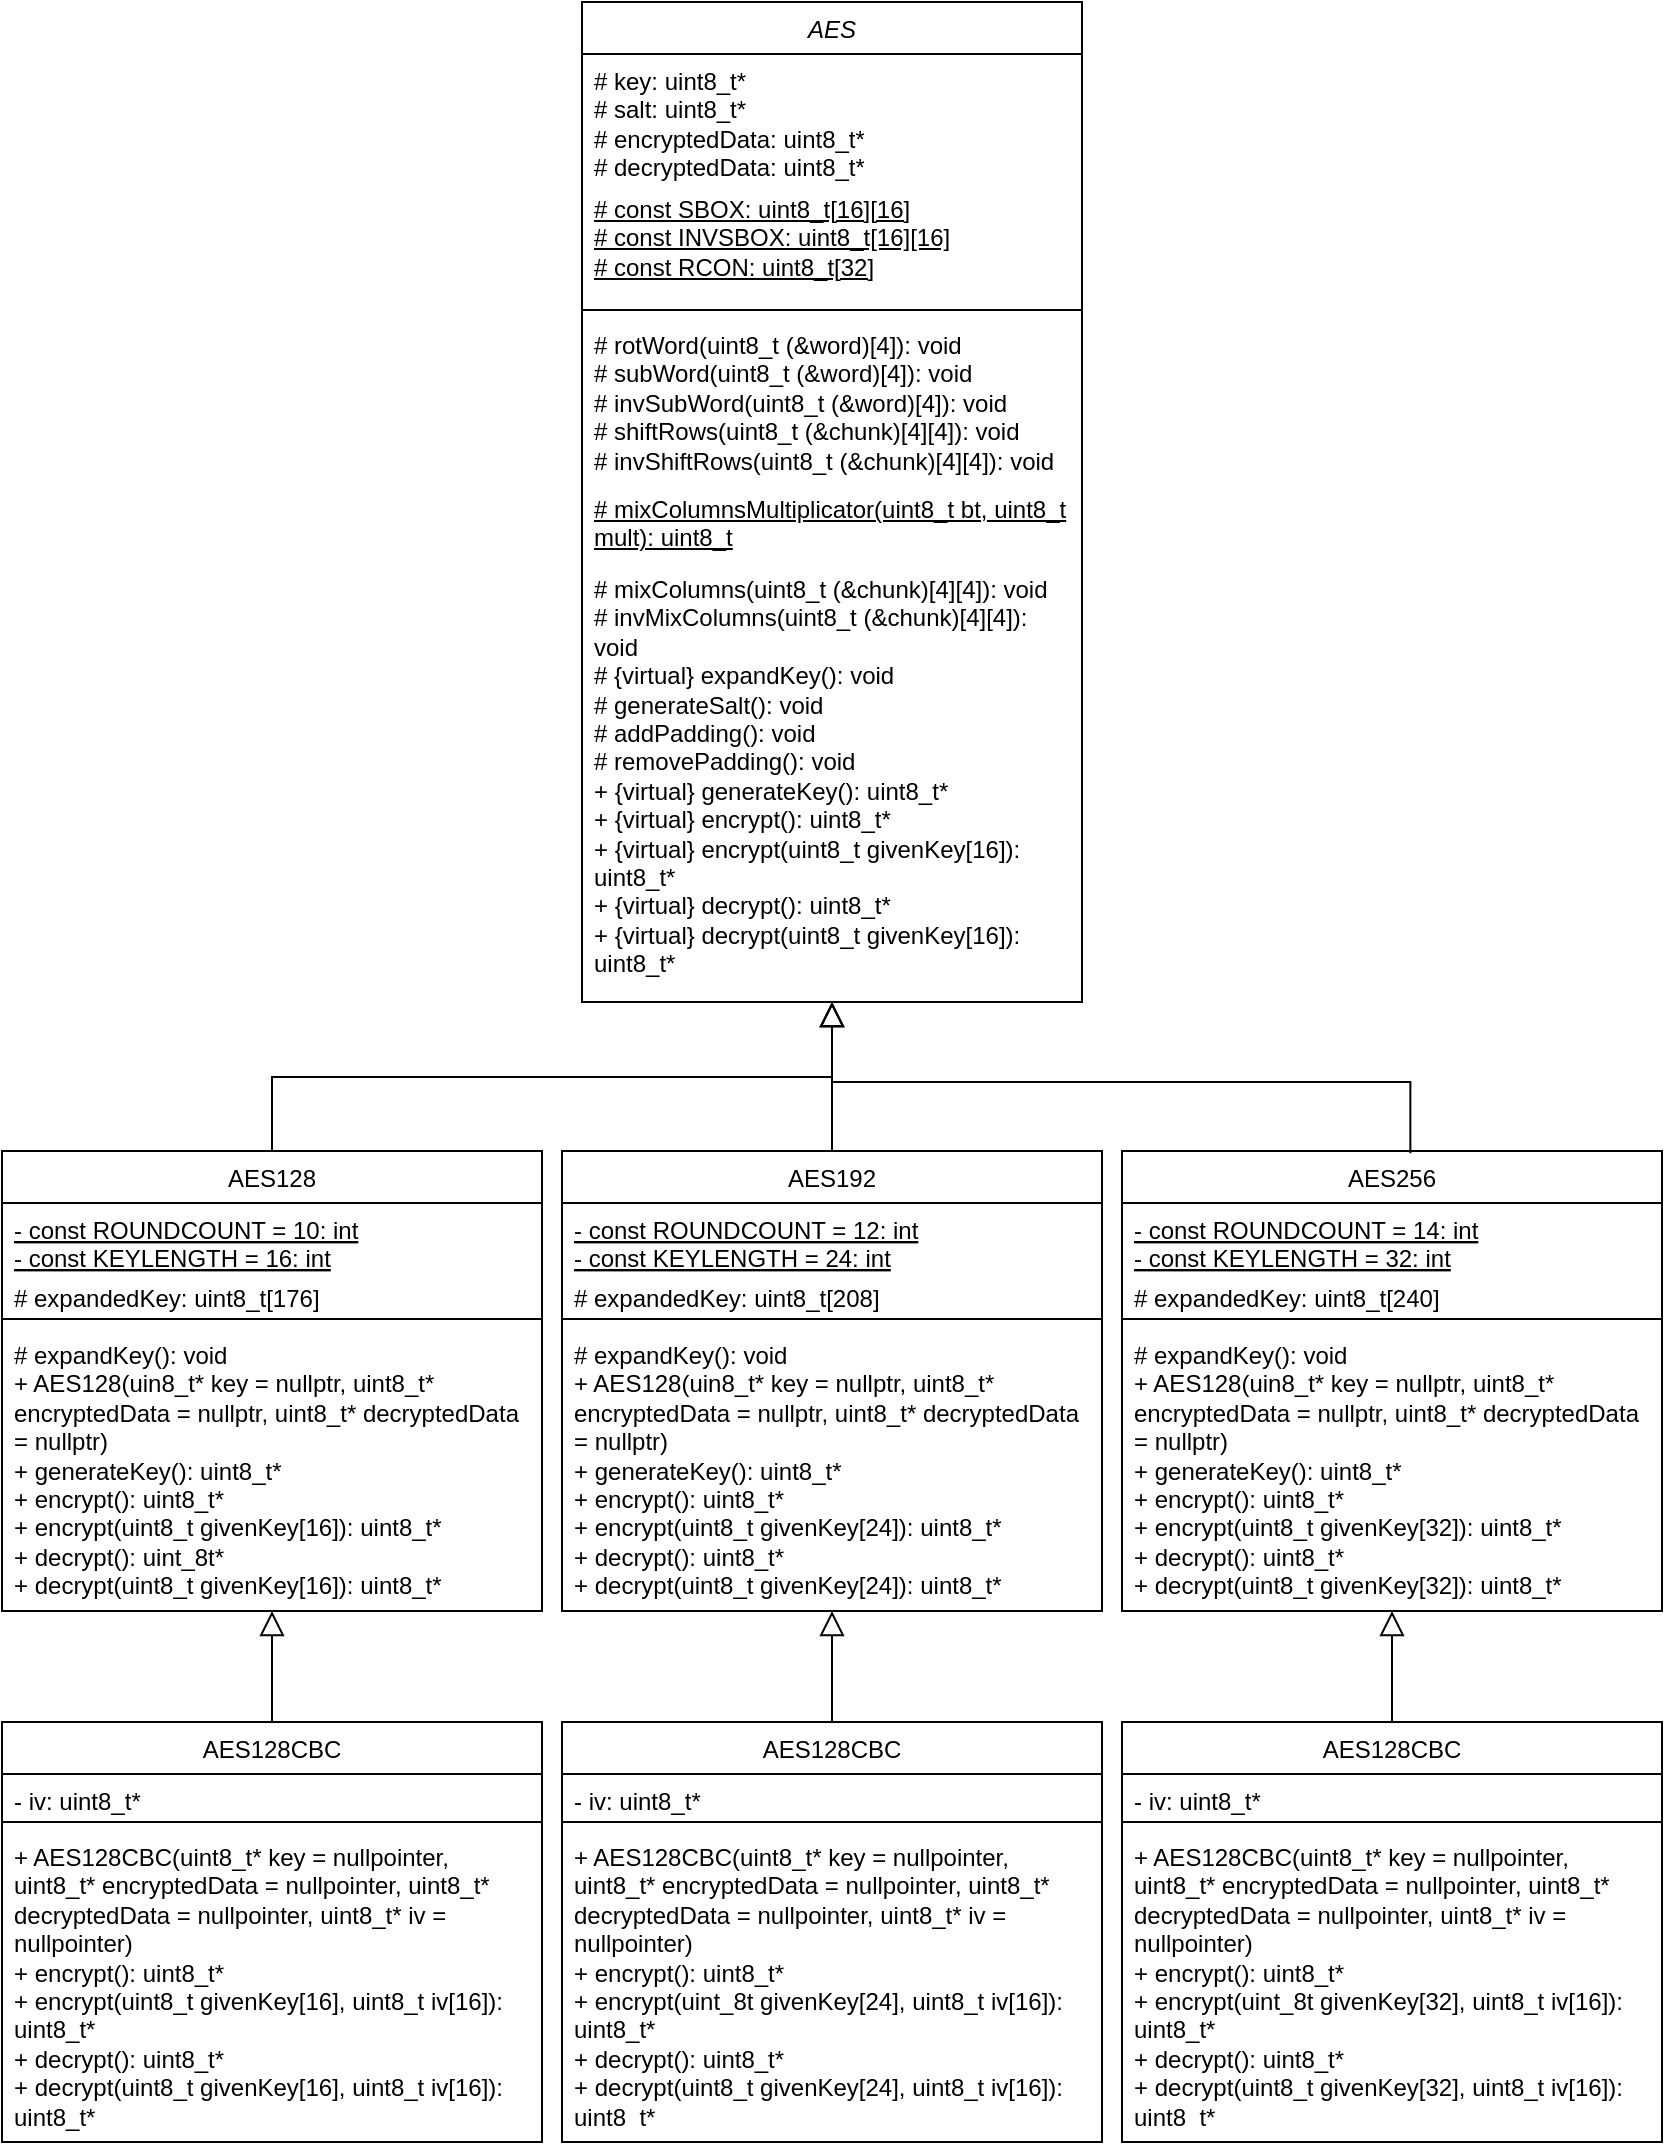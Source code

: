<mxfile version="21.3.2" type="device">
  <diagram id="C5RBs43oDa-KdzZeNtuy" name="Page-1">
    <mxGraphModel dx="989" dy="531" grid="1" gridSize="10" guides="1" tooltips="1" connect="1" arrows="1" fold="1" page="1" pageScale="1" pageWidth="827" pageHeight="1169" math="0" shadow="0">
      <root>
        <mxCell id="WIyWlLk6GJQsqaUBKTNV-0" />
        <mxCell id="WIyWlLk6GJQsqaUBKTNV-1" parent="WIyWlLk6GJQsqaUBKTNV-0" />
        <mxCell id="zkfFHV4jXpPFQw0GAbJ--0" value="AES" style="swimlane;fontStyle=2;align=center;verticalAlign=top;childLayout=stackLayout;horizontal=1;startSize=26;horizontalStack=0;resizeParent=1;resizeLast=0;collapsible=1;marginBottom=0;rounded=0;shadow=0;strokeWidth=1;whiteSpace=wrap;" parent="WIyWlLk6GJQsqaUBKTNV-1" vertex="1">
          <mxGeometry x="310" y="10" width="250" height="500" as="geometry">
            <mxRectangle x="230" y="140" width="160" height="26" as="alternateBounds" />
          </mxGeometry>
        </mxCell>
        <mxCell id="zkfFHV4jXpPFQw0GAbJ--1" value="# key: uint8_t*&#xa;# salt: uint8_t*&#xa;# encryptedData: uint8_t*&#xa;# decryptedData: uint8_t*&#xa;" style="text;align=left;verticalAlign=top;spacingLeft=4;spacingRight=4;overflow=hidden;rotatable=0;points=[[0,0.5],[1,0.5]];portConstraint=eastwest;whiteSpace=wrap;" parent="zkfFHV4jXpPFQw0GAbJ--0" vertex="1">
          <mxGeometry y="26" width="250" height="64" as="geometry" />
        </mxCell>
        <mxCell id="eHBe3cfuq-1J82YxRXju-6" value="# const SBOX: uint8_t[16][16]&#xa;# const INVSBOX: uint8_t[16][16]&#xa;# const RCON: uint8_t[32]" style="text;align=left;verticalAlign=top;spacingLeft=4;spacingRight=4;overflow=hidden;rotatable=0;points=[[0,0.5],[1,0.5]];portConstraint=eastwest;whiteSpace=wrap;fontStyle=4" parent="zkfFHV4jXpPFQw0GAbJ--0" vertex="1">
          <mxGeometry y="90" width="250" height="60" as="geometry" />
        </mxCell>
        <mxCell id="zkfFHV4jXpPFQw0GAbJ--4" value="" style="line;html=1;strokeWidth=1;align=left;verticalAlign=middle;spacingTop=-1;spacingLeft=3;spacingRight=3;rotatable=0;labelPosition=right;points=[];portConstraint=eastwest;" parent="zkfFHV4jXpPFQw0GAbJ--0" vertex="1">
          <mxGeometry y="150" width="250" height="8" as="geometry" />
        </mxCell>
        <mxCell id="zkfFHV4jXpPFQw0GAbJ--5" value="# rotWord(uint8_t (&amp;word)[4]): void &#xa;# subWord(uint8_t (&amp;word)[4]): void&#xa;# invSubWord(uint8_t (&amp;word)[4]): void&#xa;# shiftRows(uint8_t (&amp;chunk)[4][4]): void&#xa;# invShiftRows(uint8_t (&amp;chunk)[4][4]): void" style="text;align=left;verticalAlign=top;spacingLeft=4;spacingRight=4;overflow=hidden;rotatable=0;points=[[0,0.5],[1,0.5]];portConstraint=eastwest;whiteSpace=wrap;" parent="zkfFHV4jXpPFQw0GAbJ--0" vertex="1">
          <mxGeometry y="158" width="250" height="82" as="geometry" />
        </mxCell>
        <mxCell id="eHBe3cfuq-1J82YxRXju-9" value="# mixColumnsMultiplicator(uint8_t bt, uint8_t mult): uint8_t" style="text;align=left;verticalAlign=top;spacingLeft=4;spacingRight=4;overflow=hidden;rotatable=0;points=[[0,0.5],[1,0.5]];portConstraint=eastwest;whiteSpace=wrap;fontStyle=4" parent="zkfFHV4jXpPFQw0GAbJ--0" vertex="1">
          <mxGeometry y="240" width="250" height="40" as="geometry" />
        </mxCell>
        <mxCell id="eHBe3cfuq-1J82YxRXju-10" value="# mixColumns(uint8_t (&amp;chunk)[4][4]): void&#xa;# invMixColumns(uint8_t (&amp;chunk)[4][4]): void&#xa;# {virtual} expandKey(): void&#xa;# generateSalt(): void&#xa;# addPadding(): void&#xa;# removePadding(): void&#xa;+ {virtual} generateKey(): uint8_t*&#xa;+ {virtual} encrypt(): uint8_t* &#xa;+ {virtual} encrypt(uint8_t givenKey[16]): uint8_t* &#xa;+ {virtual} decrypt(): uint8_t* &#xa;+ {virtual} decrypt(uint8_t givenKey[16]): uint8_t* " style="text;align=left;verticalAlign=top;spacingLeft=4;spacingRight=4;overflow=hidden;rotatable=0;points=[[0,0.5],[1,0.5]];portConstraint=eastwest;whiteSpace=wrap;" parent="zkfFHV4jXpPFQw0GAbJ--0" vertex="1">
          <mxGeometry y="280" width="250" height="210" as="geometry" />
        </mxCell>
        <mxCell id="zkfFHV4jXpPFQw0GAbJ--6" value="AES128" style="swimlane;fontStyle=0;align=center;verticalAlign=top;childLayout=stackLayout;horizontal=1;startSize=26;horizontalStack=0;resizeParent=1;resizeLast=0;collapsible=1;marginBottom=0;rounded=0;shadow=0;strokeWidth=1;" parent="WIyWlLk6GJQsqaUBKTNV-1" vertex="1">
          <mxGeometry x="20" y="584.5" width="270" height="230" as="geometry">
            <mxRectangle x="130" y="380" width="160" height="26" as="alternateBounds" />
          </mxGeometry>
        </mxCell>
        <mxCell id="zkfFHV4jXpPFQw0GAbJ--7" value="- const ROUNDCOUNT = 10: int&#xa;- const KEYLENGTH = 16: int" style="text;align=left;verticalAlign=top;spacingLeft=4;spacingRight=4;overflow=hidden;rotatable=0;points=[[0,0.5],[1,0.5]];portConstraint=eastwest;fontStyle=4" parent="zkfFHV4jXpPFQw0GAbJ--6" vertex="1">
          <mxGeometry y="26" width="270" height="34" as="geometry" />
        </mxCell>
        <mxCell id="eHBe3cfuq-1J82YxRXju-11" value="# expandedKey: uint8_t[176]" style="text;align=left;verticalAlign=top;spacingLeft=4;spacingRight=4;overflow=hidden;rotatable=0;points=[[0,0.5],[1,0.5]];portConstraint=eastwest;" parent="zkfFHV4jXpPFQw0GAbJ--6" vertex="1">
          <mxGeometry y="60" width="270" height="20" as="geometry" />
        </mxCell>
        <mxCell id="zkfFHV4jXpPFQw0GAbJ--9" value="" style="line;html=1;strokeWidth=1;align=left;verticalAlign=middle;spacingTop=-1;spacingLeft=3;spacingRight=3;rotatable=0;labelPosition=right;points=[];portConstraint=eastwest;" parent="zkfFHV4jXpPFQw0GAbJ--6" vertex="1">
          <mxGeometry y="80" width="270" height="8" as="geometry" />
        </mxCell>
        <mxCell id="zkfFHV4jXpPFQw0GAbJ--11" value="# expandKey(): void&#xa;+ AES128(uin8_t* key = nullptr, uint8_t* encryptedData = nullptr, uint8_t* decryptedData = nullptr)&#xa;+ generateKey(): uint8_t*&#xa;+ encrypt(): uint8_t* &#xa;+ encrypt(uint8_t givenKey[16]): uint8_t* &#xa;+ decrypt(): uint_8t* &#xa;+ decrypt(uint8_t givenKey[16]): uint8_t* " style="text;align=left;verticalAlign=top;spacingLeft=4;spacingRight=4;overflow=hidden;rotatable=0;points=[[0,0.5],[1,0.5]];portConstraint=eastwest;whiteSpace=wrap;" parent="zkfFHV4jXpPFQw0GAbJ--6" vertex="1">
          <mxGeometry y="88" width="270" height="136" as="geometry" />
        </mxCell>
        <mxCell id="zkfFHV4jXpPFQw0GAbJ--12" value="" style="endArrow=block;endSize=10;endFill=0;shadow=0;strokeWidth=1;rounded=0;edgeStyle=elbowEdgeStyle;elbow=vertical;entryX=0.5;entryY=1;entryDx=0;entryDy=0;" parent="WIyWlLk6GJQsqaUBKTNV-1" source="zkfFHV4jXpPFQw0GAbJ--6" target="zkfFHV4jXpPFQw0GAbJ--0" edge="1">
          <mxGeometry width="160" relative="1" as="geometry">
            <mxPoint x="200" y="3" as="sourcePoint" />
            <mxPoint x="390" y="520" as="targetPoint" />
          </mxGeometry>
        </mxCell>
        <mxCell id="eHBe3cfuq-1J82YxRXju-12" value="AES192" style="swimlane;fontStyle=0;align=center;verticalAlign=top;childLayout=stackLayout;horizontal=1;startSize=26;horizontalStack=0;resizeParent=1;resizeLast=0;collapsible=1;marginBottom=0;rounded=0;shadow=0;strokeWidth=1;" parent="WIyWlLk6GJQsqaUBKTNV-1" vertex="1">
          <mxGeometry x="300" y="584.5" width="270" height="230" as="geometry">
            <mxRectangle x="130" y="380" width="160" height="26" as="alternateBounds" />
          </mxGeometry>
        </mxCell>
        <mxCell id="eHBe3cfuq-1J82YxRXju-13" value="- const ROUNDCOUNT = 12: int&#xa;- const KEYLENGTH = 24: int" style="text;align=left;verticalAlign=top;spacingLeft=4;spacingRight=4;overflow=hidden;rotatable=0;points=[[0,0.5],[1,0.5]];portConstraint=eastwest;fontStyle=4" parent="eHBe3cfuq-1J82YxRXju-12" vertex="1">
          <mxGeometry y="26" width="270" height="34" as="geometry" />
        </mxCell>
        <mxCell id="eHBe3cfuq-1J82YxRXju-14" value="# expandedKey: uint8_t[208]" style="text;align=left;verticalAlign=top;spacingLeft=4;spacingRight=4;overflow=hidden;rotatable=0;points=[[0,0.5],[1,0.5]];portConstraint=eastwest;" parent="eHBe3cfuq-1J82YxRXju-12" vertex="1">
          <mxGeometry y="60" width="270" height="20" as="geometry" />
        </mxCell>
        <mxCell id="eHBe3cfuq-1J82YxRXju-15" value="" style="line;html=1;strokeWidth=1;align=left;verticalAlign=middle;spacingTop=-1;spacingLeft=3;spacingRight=3;rotatable=0;labelPosition=right;points=[];portConstraint=eastwest;" parent="eHBe3cfuq-1J82YxRXju-12" vertex="1">
          <mxGeometry y="80" width="270" height="8" as="geometry" />
        </mxCell>
        <mxCell id="eHBe3cfuq-1J82YxRXju-16" value="# expandKey(): void&#xa;+ AES128(uin8_t* key = nullptr, uint8_t* encryptedData = nullptr, uint8_t* decryptedData = nullptr)&#xa;+ generateKey(): uint8_t*&#xa;+ encrypt(): uint8_t* &#xa;+ encrypt(uint8_t givenKey[24]): uint8_t* &#xa;+ decrypt(): uint8_t* &#xa;+ decrypt(uint8_t givenKey[24]): uint8_t* " style="text;align=left;verticalAlign=top;spacingLeft=4;spacingRight=4;overflow=hidden;rotatable=0;points=[[0,0.5],[1,0.5]];portConstraint=eastwest;whiteSpace=wrap;" parent="eHBe3cfuq-1J82YxRXju-12" vertex="1">
          <mxGeometry y="88" width="270" height="136" as="geometry" />
        </mxCell>
        <mxCell id="eHBe3cfuq-1J82YxRXju-17" value="AES256" style="swimlane;fontStyle=0;align=center;verticalAlign=top;childLayout=stackLayout;horizontal=1;startSize=26;horizontalStack=0;resizeParent=1;resizeLast=0;collapsible=1;marginBottom=0;rounded=0;shadow=0;strokeWidth=1;" parent="WIyWlLk6GJQsqaUBKTNV-1" vertex="1">
          <mxGeometry x="580" y="584.5" width="270" height="230" as="geometry">
            <mxRectangle x="130" y="380" width="160" height="26" as="alternateBounds" />
          </mxGeometry>
        </mxCell>
        <mxCell id="eHBe3cfuq-1J82YxRXju-18" value="- const ROUNDCOUNT = 14: int&#xa;- const KEYLENGTH = 32: int" style="text;align=left;verticalAlign=top;spacingLeft=4;spacingRight=4;overflow=hidden;rotatable=0;points=[[0,0.5],[1,0.5]];portConstraint=eastwest;fontStyle=4" parent="eHBe3cfuq-1J82YxRXju-17" vertex="1">
          <mxGeometry y="26" width="270" height="34" as="geometry" />
        </mxCell>
        <mxCell id="eHBe3cfuq-1J82YxRXju-19" value="# expandedKey: uint8_t[240]" style="text;align=left;verticalAlign=top;spacingLeft=4;spacingRight=4;overflow=hidden;rotatable=0;points=[[0,0.5],[1,0.5]];portConstraint=eastwest;" parent="eHBe3cfuq-1J82YxRXju-17" vertex="1">
          <mxGeometry y="60" width="270" height="20" as="geometry" />
        </mxCell>
        <mxCell id="eHBe3cfuq-1J82YxRXju-20" value="" style="line;html=1;strokeWidth=1;align=left;verticalAlign=middle;spacingTop=-1;spacingLeft=3;spacingRight=3;rotatable=0;labelPosition=right;points=[];portConstraint=eastwest;" parent="eHBe3cfuq-1J82YxRXju-17" vertex="1">
          <mxGeometry y="80" width="270" height="8" as="geometry" />
        </mxCell>
        <mxCell id="eHBe3cfuq-1J82YxRXju-21" value="# expandKey(): void&#xa;+ AES128(uin8_t* key = nullptr, uint8_t* encryptedData = nullptr, uint8_t* decryptedData = nullptr)&#xa;+ generateKey(): uint8_t*&#xa;+ encrypt(): uint8_t* &#xa;+ encrypt(uint8_t givenKey[32]): uint8_t* &#xa;+ decrypt(): uint8_t* &#xa;+ decrypt(uint8_t givenKey[32]): uint8_t* " style="text;align=left;verticalAlign=top;spacingLeft=4;spacingRight=4;overflow=hidden;rotatable=0;points=[[0,0.5],[1,0.5]];portConstraint=eastwest;whiteSpace=wrap;" parent="eHBe3cfuq-1J82YxRXju-17" vertex="1">
          <mxGeometry y="88" width="270" height="136" as="geometry" />
        </mxCell>
        <mxCell id="eHBe3cfuq-1J82YxRXju-22" value="AES128CBC" style="swimlane;fontStyle=0;align=center;verticalAlign=top;childLayout=stackLayout;horizontal=1;startSize=26;horizontalStack=0;resizeParent=1;resizeLast=0;collapsible=1;marginBottom=0;rounded=0;shadow=0;strokeWidth=1;" parent="WIyWlLk6GJQsqaUBKTNV-1" vertex="1">
          <mxGeometry x="20" y="870" width="270" height="210" as="geometry">
            <mxRectangle x="130" y="380" width="160" height="26" as="alternateBounds" />
          </mxGeometry>
        </mxCell>
        <mxCell id="eHBe3cfuq-1J82YxRXju-24" value="- iv: uint8_t*" style="text;align=left;verticalAlign=top;spacingLeft=4;spacingRight=4;overflow=hidden;rotatable=0;points=[[0,0.5],[1,0.5]];portConstraint=eastwest;" parent="eHBe3cfuq-1J82YxRXju-22" vertex="1">
          <mxGeometry y="26" width="270" height="20" as="geometry" />
        </mxCell>
        <mxCell id="eHBe3cfuq-1J82YxRXju-25" value="" style="line;html=1;strokeWidth=1;align=left;verticalAlign=middle;spacingTop=-1;spacingLeft=3;spacingRight=3;rotatable=0;labelPosition=right;points=[];portConstraint=eastwest;" parent="eHBe3cfuq-1J82YxRXju-22" vertex="1">
          <mxGeometry y="46" width="270" height="8" as="geometry" />
        </mxCell>
        <mxCell id="eHBe3cfuq-1J82YxRXju-26" value="+ AES128CBC(uint8_t* key = nullpointer, uint8_t* encryptedData = nullpointer, uint8_t* decryptedData = nullpointer, uint8_t* iv = nullpointer)&#xa;+ encrypt(): uint8_t* &#xa;+ encrypt(uint8_t givenKey[16], uint8_t iv[16]): uint8_t* &#xa;+ decrypt(): uint8_t* &#xa;+ decrypt(uint8_t givenKey[16], uint8_t iv[16]): uint8_t* " style="text;align=left;verticalAlign=top;spacingLeft=4;spacingRight=4;overflow=hidden;rotatable=0;points=[[0,0.5],[1,0.5]];portConstraint=eastwest;whiteSpace=wrap;" parent="eHBe3cfuq-1J82YxRXju-22" vertex="1">
          <mxGeometry y="54" width="270" height="156" as="geometry" />
        </mxCell>
        <mxCell id="eHBe3cfuq-1J82YxRXju-27" value="AES128CBC" style="swimlane;fontStyle=0;align=center;verticalAlign=top;childLayout=stackLayout;horizontal=1;startSize=26;horizontalStack=0;resizeParent=1;resizeLast=0;collapsible=1;marginBottom=0;rounded=0;shadow=0;strokeWidth=1;" parent="WIyWlLk6GJQsqaUBKTNV-1" vertex="1">
          <mxGeometry x="300" y="870" width="270" height="210" as="geometry">
            <mxRectangle x="130" y="380" width="160" height="26" as="alternateBounds" />
          </mxGeometry>
        </mxCell>
        <mxCell id="eHBe3cfuq-1J82YxRXju-28" value="- iv: uint8_t*" style="text;align=left;verticalAlign=top;spacingLeft=4;spacingRight=4;overflow=hidden;rotatable=0;points=[[0,0.5],[1,0.5]];portConstraint=eastwest;" parent="eHBe3cfuq-1J82YxRXju-27" vertex="1">
          <mxGeometry y="26" width="270" height="20" as="geometry" />
        </mxCell>
        <mxCell id="eHBe3cfuq-1J82YxRXju-29" value="" style="line;html=1;strokeWidth=1;align=left;verticalAlign=middle;spacingTop=-1;spacingLeft=3;spacingRight=3;rotatable=0;labelPosition=right;points=[];portConstraint=eastwest;" parent="eHBe3cfuq-1J82YxRXju-27" vertex="1">
          <mxGeometry y="46" width="270" height="8" as="geometry" />
        </mxCell>
        <mxCell id="eHBe3cfuq-1J82YxRXju-30" value="+ AES128CBC(uint8_t* key = nullpointer, uint8_t* encryptedData = nullpointer, uint8_t* decryptedData = nullpointer, uint8_t* iv = nullpointer)&#xa;+ encrypt(): uint8_t* &#xa;+ encrypt(uint_8t givenKey[24], uint8_t iv[16]): uint8_t* &#xa;+ decrypt(): uint8_t* &#xa;+ decrypt(uint8_t givenKey[24], uint8_t iv[16]): uint8_t* " style="text;align=left;verticalAlign=top;spacingLeft=4;spacingRight=4;overflow=hidden;rotatable=0;points=[[0,0.5],[1,0.5]];portConstraint=eastwest;whiteSpace=wrap;" parent="eHBe3cfuq-1J82YxRXju-27" vertex="1">
          <mxGeometry y="54" width="270" height="146" as="geometry" />
        </mxCell>
        <mxCell id="eHBe3cfuq-1J82YxRXju-31" value="AES128CBC" style="swimlane;fontStyle=0;align=center;verticalAlign=top;childLayout=stackLayout;horizontal=1;startSize=26;horizontalStack=0;resizeParent=1;resizeLast=0;collapsible=1;marginBottom=0;rounded=0;shadow=0;strokeWidth=1;" parent="WIyWlLk6GJQsqaUBKTNV-1" vertex="1">
          <mxGeometry x="580" y="870" width="270" height="210" as="geometry">
            <mxRectangle x="130" y="380" width="160" height="26" as="alternateBounds" />
          </mxGeometry>
        </mxCell>
        <mxCell id="eHBe3cfuq-1J82YxRXju-32" value="- iv: uint8_t*" style="text;align=left;verticalAlign=top;spacingLeft=4;spacingRight=4;overflow=hidden;rotatable=0;points=[[0,0.5],[1,0.5]];portConstraint=eastwest;" parent="eHBe3cfuq-1J82YxRXju-31" vertex="1">
          <mxGeometry y="26" width="270" height="20" as="geometry" />
        </mxCell>
        <mxCell id="eHBe3cfuq-1J82YxRXju-33" value="" style="line;html=1;strokeWidth=1;align=left;verticalAlign=middle;spacingTop=-1;spacingLeft=3;spacingRight=3;rotatable=0;labelPosition=right;points=[];portConstraint=eastwest;" parent="eHBe3cfuq-1J82YxRXju-31" vertex="1">
          <mxGeometry y="46" width="270" height="8" as="geometry" />
        </mxCell>
        <mxCell id="eHBe3cfuq-1J82YxRXju-34" value="+ AES128CBC(uint8_t* key = nullpointer, uint8_t* encryptedData = nullpointer, uint8_t* decryptedData = nullpointer, uint8_t* iv = nullpointer)&#xa;+ encrypt(): uint8_t* &#xa;+ encrypt(uint_8t givenKey[32], uint8_t iv[16]): uint8_t* &#xa;+ decrypt(): uint8_t* &#xa;+ decrypt(uint8_t givenKey[32], uint8_t iv[16]): uint8_t* " style="text;align=left;verticalAlign=top;spacingLeft=4;spacingRight=4;overflow=hidden;rotatable=0;points=[[0,0.5],[1,0.5]];portConstraint=eastwest;whiteSpace=wrap;" parent="eHBe3cfuq-1J82YxRXju-31" vertex="1">
          <mxGeometry y="54" width="270" height="146" as="geometry" />
        </mxCell>
        <mxCell id="eHBe3cfuq-1J82YxRXju-35" value="" style="endArrow=block;endSize=10;endFill=0;shadow=0;strokeWidth=1;rounded=0;edgeStyle=elbowEdgeStyle;elbow=vertical;exitX=0.5;exitY=0;exitDx=0;exitDy=0;entryX=0.5;entryY=1;entryDx=0;entryDy=0;" parent="WIyWlLk6GJQsqaUBKTNV-1" source="eHBe3cfuq-1J82YxRXju-12" target="zkfFHV4jXpPFQw0GAbJ--0" edge="1">
          <mxGeometry width="160" relative="1" as="geometry">
            <mxPoint x="440" y="575" as="sourcePoint" />
            <mxPoint x="675" y="510" as="targetPoint" />
          </mxGeometry>
        </mxCell>
        <mxCell id="eHBe3cfuq-1J82YxRXju-36" value="" style="endArrow=block;endSize=10;endFill=0;shadow=0;strokeWidth=1;rounded=0;edgeStyle=elbowEdgeStyle;elbow=vertical;entryX=0.5;entryY=1;entryDx=0;entryDy=0;exitX=0.534;exitY=0.005;exitDx=0;exitDy=0;exitPerimeter=0;" parent="WIyWlLk6GJQsqaUBKTNV-1" source="eHBe3cfuq-1J82YxRXju-17" target="zkfFHV4jXpPFQw0GAbJ--0" edge="1">
          <mxGeometry width="160" relative="1" as="geometry">
            <mxPoint x="580" y="564" as="sourcePoint" />
            <mxPoint x="860" y="490" as="targetPoint" />
            <Array as="points">
              <mxPoint x="610" y="550" />
              <mxPoint x="610" y="540" />
              <mxPoint x="985" y="530" />
            </Array>
          </mxGeometry>
        </mxCell>
        <mxCell id="eHBe3cfuq-1J82YxRXju-38" value="" style="endArrow=block;endSize=10;endFill=0;shadow=0;strokeWidth=1;rounded=0;edgeStyle=elbowEdgeStyle;elbow=vertical;entryX=0.5;entryY=1;entryDx=0;entryDy=0;exitX=0.5;exitY=0;exitDx=0;exitDy=0;" parent="WIyWlLk6GJQsqaUBKTNV-1" source="eHBe3cfuq-1J82YxRXju-22" target="zkfFHV4jXpPFQw0GAbJ--6" edge="1">
          <mxGeometry width="160" relative="1" as="geometry">
            <mxPoint x="150" y="865" as="sourcePoint" />
            <mxPoint x="430" y="790" as="targetPoint" />
          </mxGeometry>
        </mxCell>
        <mxCell id="eHBe3cfuq-1J82YxRXju-39" value="" style="endArrow=block;endSize=10;endFill=0;shadow=0;strokeWidth=1;rounded=0;edgeStyle=elbowEdgeStyle;elbow=vertical;entryX=0.5;entryY=1;entryDx=0;entryDy=0;exitX=0.5;exitY=0;exitDx=0;exitDy=0;" parent="WIyWlLk6GJQsqaUBKTNV-1" source="eHBe3cfuq-1J82YxRXju-27" target="eHBe3cfuq-1J82YxRXju-12" edge="1">
          <mxGeometry width="160" relative="1" as="geometry">
            <mxPoint x="450" y="880" as="sourcePoint" />
            <mxPoint x="450" y="825" as="targetPoint" />
          </mxGeometry>
        </mxCell>
        <mxCell id="eHBe3cfuq-1J82YxRXju-40" value="" style="endArrow=block;endSize=10;endFill=0;shadow=0;strokeWidth=1;rounded=0;edgeStyle=elbowEdgeStyle;elbow=vertical;entryX=0.5;entryY=1;entryDx=0;entryDy=0;exitX=0.5;exitY=0;exitDx=0;exitDy=0;" parent="WIyWlLk6GJQsqaUBKTNV-1" source="eHBe3cfuq-1J82YxRXju-31" target="eHBe3cfuq-1J82YxRXju-17" edge="1">
          <mxGeometry width="160" relative="1" as="geometry">
            <mxPoint x="680" y="870" as="sourcePoint" />
            <mxPoint x="680" y="815" as="targetPoint" />
          </mxGeometry>
        </mxCell>
      </root>
    </mxGraphModel>
  </diagram>
</mxfile>
